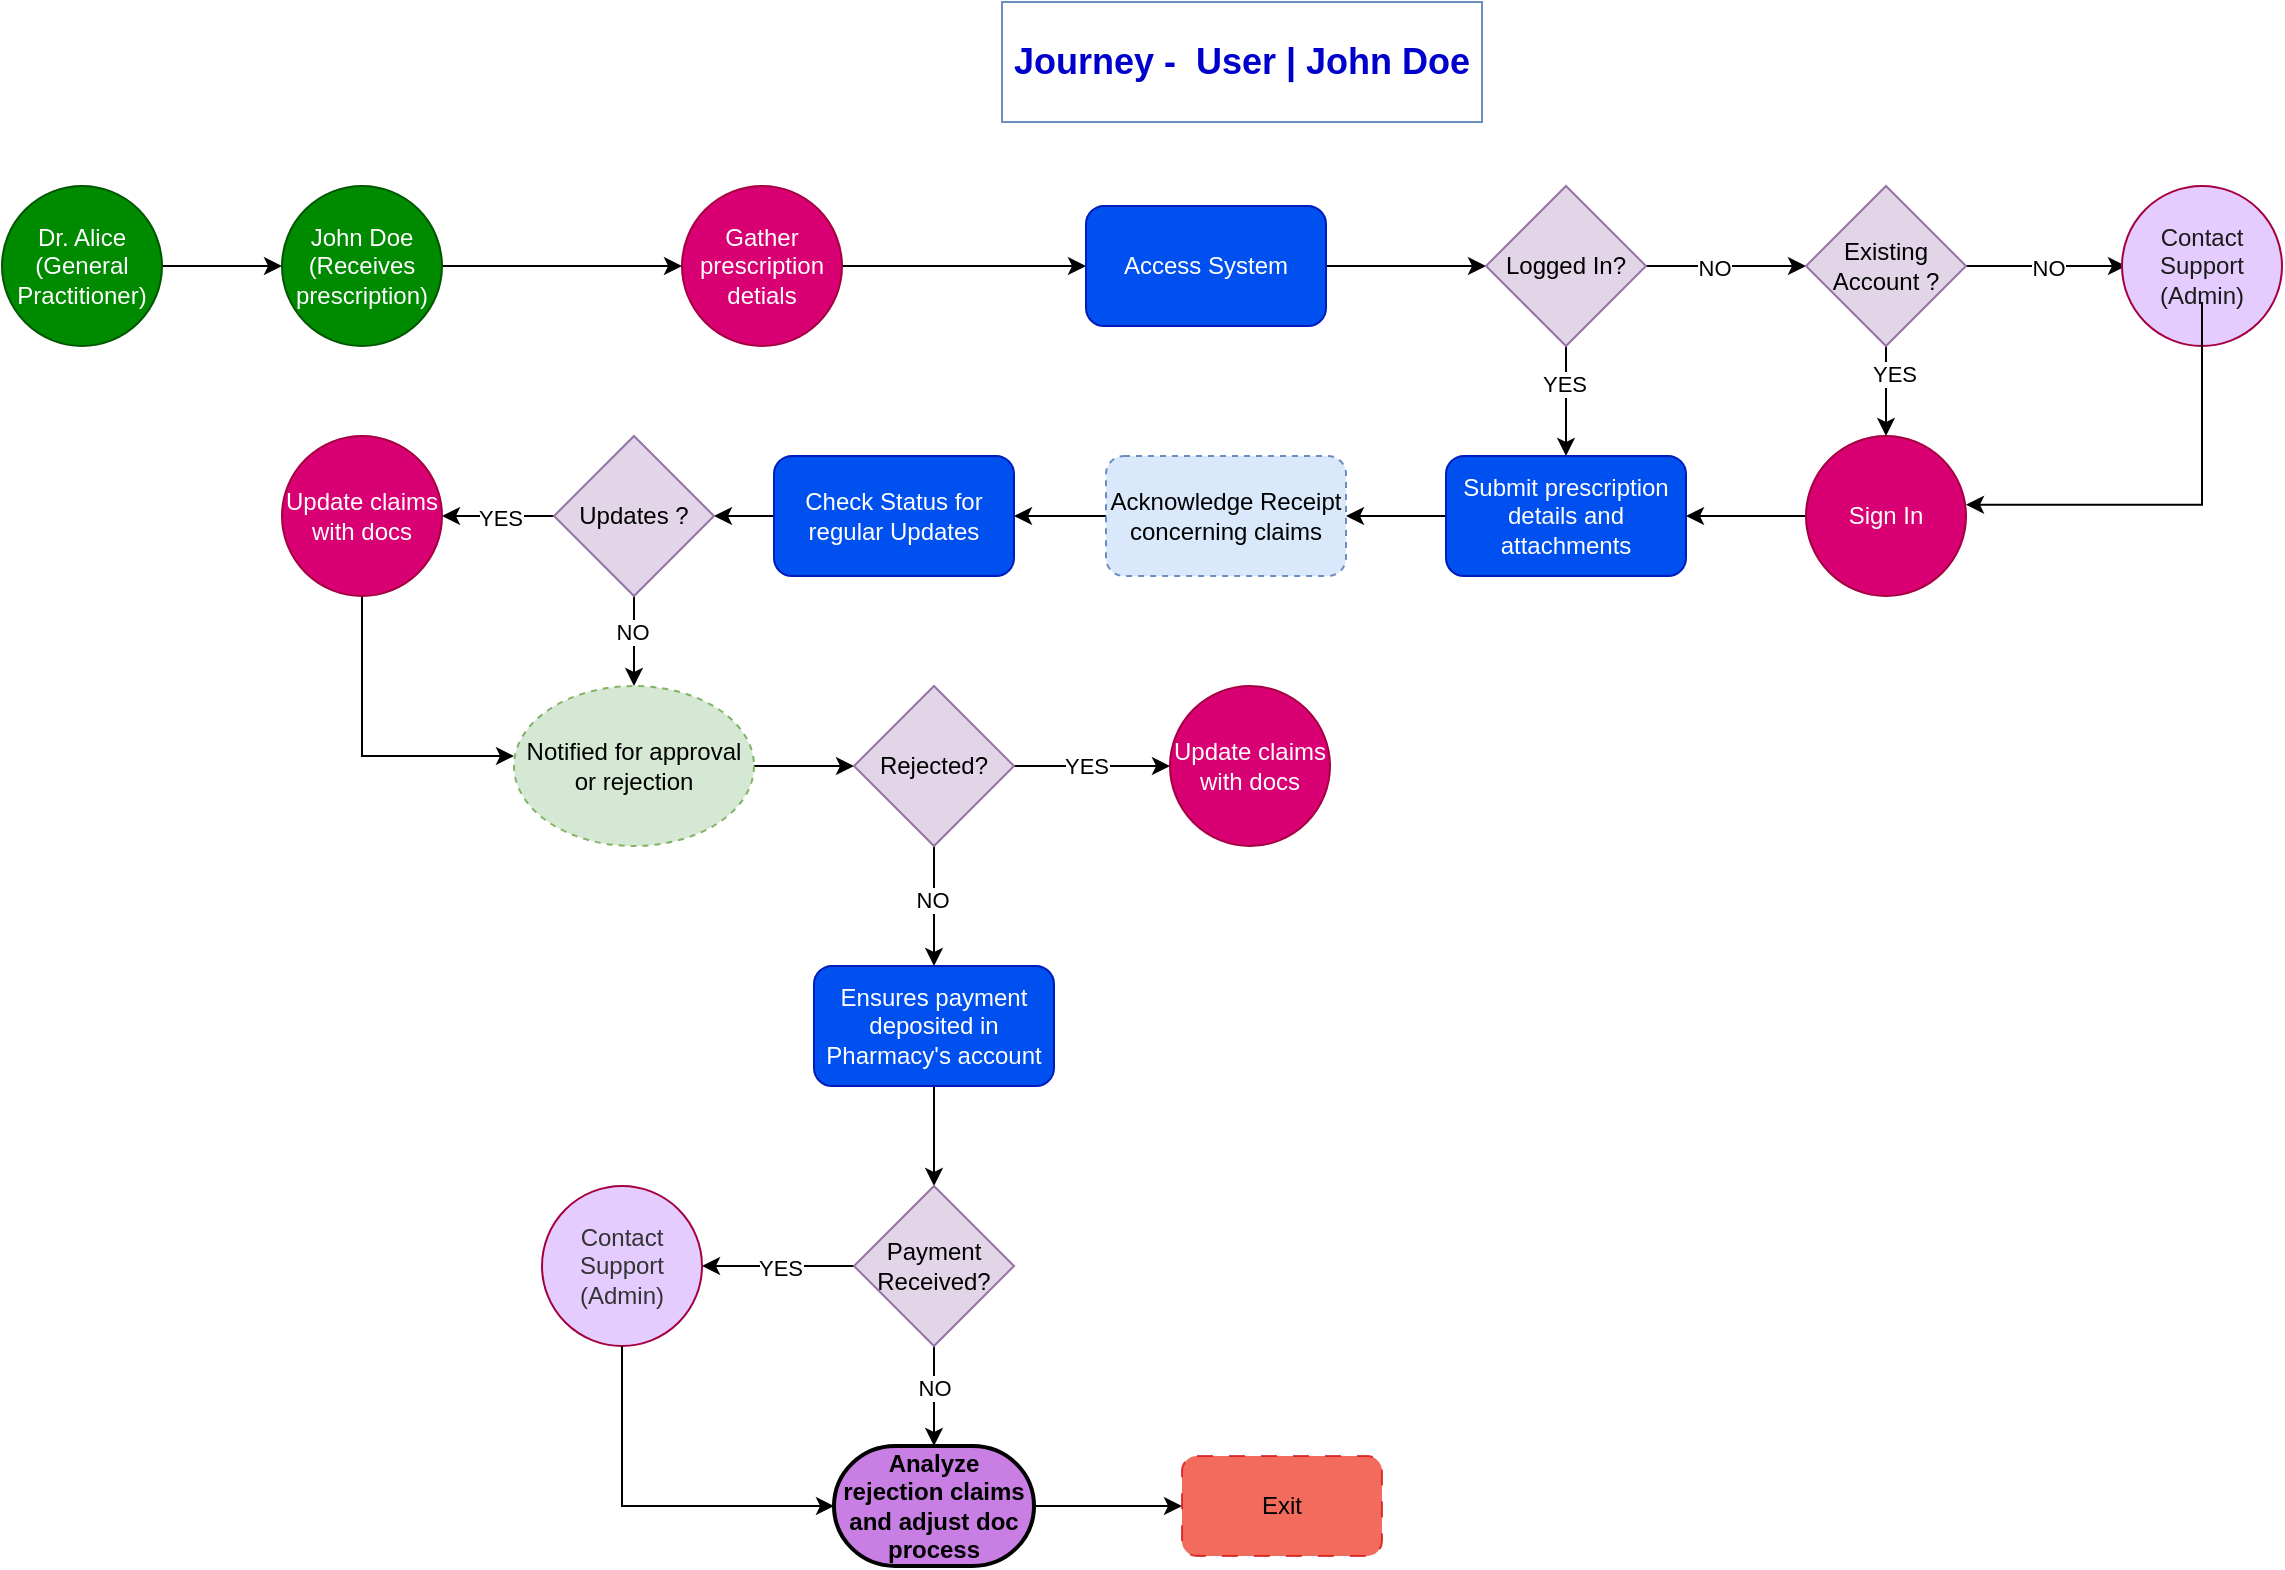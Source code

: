 <mxfile version="24.7.3" type="github">
  <diagram name="Page-1" id="c7558073-3199-34d8-9f00-42111426c3f3">
    <mxGraphModel dx="12136" dy="11700" grid="1" gridSize="10" guides="1" tooltips="1" connect="1" arrows="1" fold="1" page="1" pageScale="1" pageWidth="1169" pageHeight="827" background="none" math="0" shadow="0">
      <root>
        <mxCell id="0" />
        <mxCell id="1" parent="0" />
        <mxCell id="X9ass70m3cK7fkNfl3eS-96" value="&lt;b&gt;&lt;font style=&quot;font-size: 18px;&quot; color=&quot;#0000cc&quot;&gt;Journey -&amp;nbsp; User | John Doe&lt;/font&gt;&lt;/b&gt;" style="text;html=1;align=center;verticalAlign=middle;whiteSpace=wrap;rounded=0;fillColor=none;strokeColor=#6c8ebf;" parent="1" vertex="1">
          <mxGeometry x="-10000" y="-10732" width="240" height="60" as="geometry" />
        </mxCell>
        <mxCell id="weAqaZ1hDL-OeumKPV3R-59" value="" style="edgeStyle=orthogonalEdgeStyle;rounded=0;orthogonalLoop=1;jettySize=auto;html=1;" edge="1" parent="1" source="weAqaZ1hDL-OeumKPV3R-1" target="X9ass70m3cK7fkNfl3eS-97">
          <mxGeometry relative="1" as="geometry" />
        </mxCell>
        <mxCell id="weAqaZ1hDL-OeumKPV3R-1" value="&lt;div style=&quot;&quot;&gt;&lt;span style=&quot;background-color: initial;&quot;&gt;Dr. Alice (General Practitioner)&lt;/span&gt;&lt;/div&gt;" style="ellipse;whiteSpace=wrap;html=1;aspect=fixed;fillColor=#008a00;strokeColor=#005700;fontColor=#ffffff;align=center;" vertex="1" parent="1">
          <mxGeometry x="-10500" y="-10640" width="80" height="80" as="geometry" />
        </mxCell>
        <mxCell id="weAqaZ1hDL-OeumKPV3R-17" value="" style="edgeStyle=orthogonalEdgeStyle;rounded=0;orthogonalLoop=1;jettySize=auto;html=1;" edge="1" parent="1" source="weAqaZ1hDL-OeumKPV3R-3" target="weAqaZ1hDL-OeumKPV3R-4">
          <mxGeometry relative="1" as="geometry" />
        </mxCell>
        <mxCell id="weAqaZ1hDL-OeumKPV3R-3" value="Gather prescription detials" style="ellipse;whiteSpace=wrap;html=1;aspect=fixed;fillColor=#d80073;strokeColor=#A50040;fontColor=#ffffff;" vertex="1" parent="1">
          <mxGeometry x="-10160" y="-10640" width="80" height="80" as="geometry" />
        </mxCell>
        <mxCell id="weAqaZ1hDL-OeumKPV3R-18" value="" style="edgeStyle=orthogonalEdgeStyle;rounded=0;orthogonalLoop=1;jettySize=auto;html=1;" edge="1" parent="1" source="weAqaZ1hDL-OeumKPV3R-4" target="weAqaZ1hDL-OeumKPV3R-5">
          <mxGeometry relative="1" as="geometry" />
        </mxCell>
        <mxCell id="weAqaZ1hDL-OeumKPV3R-4" value="Access System" style="rounded=1;whiteSpace=wrap;html=1;fillColor=#0050ef;fontColor=#ffffff;strokeColor=#001DBC;" vertex="1" parent="1">
          <mxGeometry x="-9958" y="-10630" width="120" height="60" as="geometry" />
        </mxCell>
        <mxCell id="weAqaZ1hDL-OeumKPV3R-19" value="" style="edgeStyle=orthogonalEdgeStyle;rounded=0;orthogonalLoop=1;jettySize=auto;html=1;" edge="1" parent="1" source="weAqaZ1hDL-OeumKPV3R-5" target="weAqaZ1hDL-OeumKPV3R-6">
          <mxGeometry relative="1" as="geometry" />
        </mxCell>
        <mxCell id="weAqaZ1hDL-OeumKPV3R-23" value="NO" style="edgeLabel;html=1;align=center;verticalAlign=middle;resizable=0;points=[];" vertex="1" connectable="0" parent="weAqaZ1hDL-OeumKPV3R-19">
          <mxGeometry x="-0.171" y="-1" relative="1" as="geometry">
            <mxPoint x="1" as="offset" />
          </mxGeometry>
        </mxCell>
        <mxCell id="weAqaZ1hDL-OeumKPV3R-30" value="" style="edgeStyle=orthogonalEdgeStyle;rounded=0;orthogonalLoop=1;jettySize=auto;html=1;" edge="1" parent="1" source="weAqaZ1hDL-OeumKPV3R-5" target="weAqaZ1hDL-OeumKPV3R-9">
          <mxGeometry relative="1" as="geometry" />
        </mxCell>
        <mxCell id="weAqaZ1hDL-OeumKPV3R-44" value="YES" style="edgeLabel;html=1;align=center;verticalAlign=middle;resizable=0;points=[];" vertex="1" connectable="0" parent="weAqaZ1hDL-OeumKPV3R-30">
          <mxGeometry x="-0.308" y="-1" relative="1" as="geometry">
            <mxPoint as="offset" />
          </mxGeometry>
        </mxCell>
        <mxCell id="weAqaZ1hDL-OeumKPV3R-5" value="Logged In?" style="rhombus;whiteSpace=wrap;html=1;fillColor=#e1d5e7;strokeColor=#9673a6;" vertex="1" parent="1">
          <mxGeometry x="-9758" y="-10640" width="80" height="80" as="geometry" />
        </mxCell>
        <mxCell id="weAqaZ1hDL-OeumKPV3R-20" value="" style="edgeStyle=orthogonalEdgeStyle;rounded=0;orthogonalLoop=1;jettySize=auto;html=1;" edge="1" parent="1" source="weAqaZ1hDL-OeumKPV3R-6">
          <mxGeometry relative="1" as="geometry">
            <mxPoint x="-9438" y="-10600" as="targetPoint" />
          </mxGeometry>
        </mxCell>
        <mxCell id="weAqaZ1hDL-OeumKPV3R-24" value="NO" style="edgeLabel;html=1;align=center;verticalAlign=middle;resizable=0;points=[];" vertex="1" connectable="0" parent="weAqaZ1hDL-OeumKPV3R-20">
          <mxGeometry x="0.04" relative="1" as="geometry">
            <mxPoint x="-1" as="offset" />
          </mxGeometry>
        </mxCell>
        <mxCell id="weAqaZ1hDL-OeumKPV3R-27" value="" style="edgeStyle=orthogonalEdgeStyle;rounded=0;orthogonalLoop=1;jettySize=auto;html=1;" edge="1" parent="1" source="weAqaZ1hDL-OeumKPV3R-6" target="weAqaZ1hDL-OeumKPV3R-8">
          <mxGeometry relative="1" as="geometry" />
        </mxCell>
        <mxCell id="weAqaZ1hDL-OeumKPV3R-45" value="YES" style="edgeLabel;html=1;align=center;verticalAlign=middle;resizable=0;points=[];" vertex="1" connectable="0" parent="weAqaZ1hDL-OeumKPV3R-27">
          <mxGeometry x="-0.368" y="4" relative="1" as="geometry">
            <mxPoint as="offset" />
          </mxGeometry>
        </mxCell>
        <mxCell id="weAqaZ1hDL-OeumKPV3R-6" value="Existing Account ?" style="rhombus;whiteSpace=wrap;html=1;fillColor=#e1d5e7;strokeColor=#9673a6;" vertex="1" parent="1">
          <mxGeometry x="-9598" y="-10640" width="80" height="80" as="geometry" />
        </mxCell>
        <mxCell id="weAqaZ1hDL-OeumKPV3R-7" value="&lt;font color=&quot;#1a1a1a&quot;&gt;Contact Support (Admin)&lt;/font&gt;" style="ellipse;whiteSpace=wrap;html=1;aspect=fixed;fillColor=#E5CCFF;strokeColor=#A50040;fontColor=#ffffff;" vertex="1" parent="1">
          <mxGeometry x="-9440" y="-10640" width="80" height="80" as="geometry" />
        </mxCell>
        <mxCell id="weAqaZ1hDL-OeumKPV3R-29" value="" style="edgeStyle=orthogonalEdgeStyle;rounded=0;orthogonalLoop=1;jettySize=auto;html=1;" edge="1" parent="1" source="weAqaZ1hDL-OeumKPV3R-8" target="weAqaZ1hDL-OeumKPV3R-9">
          <mxGeometry relative="1" as="geometry" />
        </mxCell>
        <mxCell id="weAqaZ1hDL-OeumKPV3R-8" value="Sign In" style="ellipse;whiteSpace=wrap;html=1;aspect=fixed;fillColor=#d80073;strokeColor=#A50040;fontColor=#ffffff;" vertex="1" parent="1">
          <mxGeometry x="-9598" y="-10515" width="80" height="80" as="geometry" />
        </mxCell>
        <mxCell id="weAqaZ1hDL-OeumKPV3R-31" value="" style="edgeStyle=orthogonalEdgeStyle;rounded=0;orthogonalLoop=1;jettySize=auto;html=1;" edge="1" parent="1" source="weAqaZ1hDL-OeumKPV3R-9" target="weAqaZ1hDL-OeumKPV3R-10">
          <mxGeometry relative="1" as="geometry" />
        </mxCell>
        <mxCell id="weAqaZ1hDL-OeumKPV3R-9" value="Submit prescription details and attachments" style="rounded=1;whiteSpace=wrap;html=1;fillColor=#0050ef;fontColor=#ffffff;strokeColor=#001DBC;" vertex="1" parent="1">
          <mxGeometry x="-9778" y="-10505" width="120" height="60" as="geometry" />
        </mxCell>
        <mxCell id="weAqaZ1hDL-OeumKPV3R-32" value="" style="edgeStyle=orthogonalEdgeStyle;rounded=0;orthogonalLoop=1;jettySize=auto;html=1;" edge="1" parent="1" source="weAqaZ1hDL-OeumKPV3R-10" target="weAqaZ1hDL-OeumKPV3R-11">
          <mxGeometry relative="1" as="geometry" />
        </mxCell>
        <mxCell id="weAqaZ1hDL-OeumKPV3R-10" value="Acknowledge Receipt concerning claims" style="rounded=1;whiteSpace=wrap;html=1;fillColor=#dae8fc;strokeColor=#6c8ebf;dashed=1;" vertex="1" parent="1">
          <mxGeometry x="-9948" y="-10505" width="120" height="60" as="geometry" />
        </mxCell>
        <mxCell id="weAqaZ1hDL-OeumKPV3R-58" value="" style="edgeStyle=orthogonalEdgeStyle;rounded=0;orthogonalLoop=1;jettySize=auto;html=1;" edge="1" parent="1" source="weAqaZ1hDL-OeumKPV3R-11" target="weAqaZ1hDL-OeumKPV3R-12">
          <mxGeometry relative="1" as="geometry" />
        </mxCell>
        <mxCell id="weAqaZ1hDL-OeumKPV3R-11" value="Check Status for regular Updates" style="rounded=1;whiteSpace=wrap;html=1;fillColor=#0050ef;fontColor=#ffffff;strokeColor=#001DBC;" vertex="1" parent="1">
          <mxGeometry x="-10114" y="-10505" width="120" height="60" as="geometry" />
        </mxCell>
        <mxCell id="weAqaZ1hDL-OeumKPV3R-61" value="" style="edgeStyle=orthogonalEdgeStyle;rounded=0;orthogonalLoop=1;jettySize=auto;html=1;" edge="1" parent="1" source="weAqaZ1hDL-OeumKPV3R-12" target="weAqaZ1hDL-OeumKPV3R-13">
          <mxGeometry relative="1" as="geometry" />
        </mxCell>
        <mxCell id="weAqaZ1hDL-OeumKPV3R-62" value="YES" style="edgeLabel;html=1;align=center;verticalAlign=middle;resizable=0;points=[];" vertex="1" connectable="0" parent="weAqaZ1hDL-OeumKPV3R-61">
          <mxGeometry x="-0.034" y="1" relative="1" as="geometry">
            <mxPoint as="offset" />
          </mxGeometry>
        </mxCell>
        <mxCell id="weAqaZ1hDL-OeumKPV3R-63" value="" style="edgeStyle=orthogonalEdgeStyle;rounded=0;orthogonalLoop=1;jettySize=auto;html=1;" edge="1" parent="1" source="weAqaZ1hDL-OeumKPV3R-12" target="weAqaZ1hDL-OeumKPV3R-14">
          <mxGeometry relative="1" as="geometry" />
        </mxCell>
        <mxCell id="weAqaZ1hDL-OeumKPV3R-64" value="NO" style="edgeLabel;html=1;align=center;verticalAlign=middle;resizable=0;points=[];" vertex="1" connectable="0" parent="weAqaZ1hDL-OeumKPV3R-63">
          <mxGeometry x="-0.202" y="-1" relative="1" as="geometry">
            <mxPoint as="offset" />
          </mxGeometry>
        </mxCell>
        <mxCell id="weAqaZ1hDL-OeumKPV3R-12" value="Updates ?" style="rhombus;whiteSpace=wrap;html=1;fillColor=#e1d5e7;strokeColor=#9673a6;" vertex="1" parent="1">
          <mxGeometry x="-10224" y="-10515" width="80" height="80" as="geometry" />
        </mxCell>
        <mxCell id="weAqaZ1hDL-OeumKPV3R-75" style="edgeStyle=orthogonalEdgeStyle;rounded=0;orthogonalLoop=1;jettySize=auto;html=1;entryX=0;entryY=0.5;entryDx=0;entryDy=0;exitX=0.5;exitY=1;exitDx=0;exitDy=0;" edge="1" parent="1" source="weAqaZ1hDL-OeumKPV3R-13">
          <mxGeometry relative="1" as="geometry">
            <mxPoint x="-10320" y="-10440" as="sourcePoint" />
            <mxPoint x="-10244" y="-10355" as="targetPoint" />
            <Array as="points">
              <mxPoint x="-10320" y="-10355" />
            </Array>
          </mxGeometry>
        </mxCell>
        <mxCell id="weAqaZ1hDL-OeumKPV3R-13" value="Update claims with docs" style="ellipse;whiteSpace=wrap;html=1;aspect=fixed;fillColor=#d80073;strokeColor=#A50040;fontColor=#ffffff;" vertex="1" parent="1">
          <mxGeometry x="-10360" y="-10515" width="80" height="80" as="geometry" />
        </mxCell>
        <mxCell id="weAqaZ1hDL-OeumKPV3R-65" value="" style="edgeStyle=orthogonalEdgeStyle;rounded=0;orthogonalLoop=1;jettySize=auto;html=1;" edge="1" parent="1" source="weAqaZ1hDL-OeumKPV3R-14" target="weAqaZ1hDL-OeumKPV3R-42">
          <mxGeometry relative="1" as="geometry" />
        </mxCell>
        <mxCell id="weAqaZ1hDL-OeumKPV3R-14" value="Notified for approval or rejection" style="ellipse;whiteSpace=wrap;html=1;fillColor=#d5e8d4;strokeColor=#82b366;dashed=1;" vertex="1" parent="1">
          <mxGeometry x="-10244" y="-10390" width="120" height="80" as="geometry" />
        </mxCell>
        <mxCell id="weAqaZ1hDL-OeumKPV3R-28" style="edgeStyle=orthogonalEdgeStyle;rounded=0;orthogonalLoop=1;jettySize=auto;html=1;entryX=1.008;entryY=0.642;entryDx=0;entryDy=0;entryPerimeter=0;exitX=0.5;exitY=1;exitDx=0;exitDy=0;" edge="1" parent="1">
          <mxGeometry relative="1" as="geometry">
            <mxPoint x="-9400" y="-10582" as="sourcePoint" />
            <mxPoint x="-9518" y="-10480.64" as="targetPoint" />
            <Array as="points">
              <mxPoint x="-9400" y="-10481" />
            </Array>
          </mxGeometry>
        </mxCell>
        <mxCell id="weAqaZ1hDL-OeumKPV3R-66" value="" style="edgeStyle=orthogonalEdgeStyle;rounded=0;orthogonalLoop=1;jettySize=auto;html=1;" edge="1" parent="1" source="weAqaZ1hDL-OeumKPV3R-42" target="weAqaZ1hDL-OeumKPV3R-47">
          <mxGeometry relative="1" as="geometry" />
        </mxCell>
        <mxCell id="weAqaZ1hDL-OeumKPV3R-67" value="NO" style="edgeLabel;html=1;align=center;verticalAlign=middle;resizable=0;points=[];" vertex="1" connectable="0" parent="weAqaZ1hDL-OeumKPV3R-66">
          <mxGeometry x="-0.112" y="-1" relative="1" as="geometry">
            <mxPoint as="offset" />
          </mxGeometry>
        </mxCell>
        <mxCell id="weAqaZ1hDL-OeumKPV3R-69" value="" style="edgeStyle=orthogonalEdgeStyle;rounded=0;orthogonalLoop=1;jettySize=auto;html=1;" edge="1" parent="1" source="weAqaZ1hDL-OeumKPV3R-42" target="weAqaZ1hDL-OeumKPV3R-68">
          <mxGeometry relative="1" as="geometry" />
        </mxCell>
        <mxCell id="weAqaZ1hDL-OeumKPV3R-70" value="YES" style="edgeLabel;html=1;align=center;verticalAlign=middle;resizable=0;points=[];" vertex="1" connectable="0" parent="weAqaZ1hDL-OeumKPV3R-69">
          <mxGeometry x="-0.071" relative="1" as="geometry">
            <mxPoint as="offset" />
          </mxGeometry>
        </mxCell>
        <mxCell id="weAqaZ1hDL-OeumKPV3R-42" value="Rejected?" style="rhombus;whiteSpace=wrap;html=1;fillColor=#e1d5e7;strokeColor=#9673a6;" vertex="1" parent="1">
          <mxGeometry x="-10074" y="-10390" width="80" height="80" as="geometry" />
        </mxCell>
        <mxCell id="weAqaZ1hDL-OeumKPV3R-71" value="" style="edgeStyle=orthogonalEdgeStyle;rounded=0;orthogonalLoop=1;jettySize=auto;html=1;" edge="1" parent="1" source="weAqaZ1hDL-OeumKPV3R-47" target="weAqaZ1hDL-OeumKPV3R-54">
          <mxGeometry relative="1" as="geometry" />
        </mxCell>
        <mxCell id="weAqaZ1hDL-OeumKPV3R-47" value="Ensures payment deposited in Pharmacy&#39;s account" style="rounded=1;whiteSpace=wrap;html=1;fillColor=#0050ef;fontColor=#ffffff;strokeColor=#001DBC;" vertex="1" parent="1">
          <mxGeometry x="-10094" y="-10250" width="120" height="60" as="geometry" />
        </mxCell>
        <mxCell id="weAqaZ1hDL-OeumKPV3R-73" value="" style="edgeStyle=orthogonalEdgeStyle;rounded=0;orthogonalLoop=1;jettySize=auto;html=1;" edge="1" parent="1" source="weAqaZ1hDL-OeumKPV3R-54" target="weAqaZ1hDL-OeumKPV3R-72">
          <mxGeometry relative="1" as="geometry" />
        </mxCell>
        <mxCell id="weAqaZ1hDL-OeumKPV3R-74" value="YES" style="edgeLabel;html=1;align=center;verticalAlign=middle;resizable=0;points=[];" vertex="1" connectable="0" parent="weAqaZ1hDL-OeumKPV3R-73">
          <mxGeometry x="-0.014" y="4" relative="1" as="geometry">
            <mxPoint y="-3" as="offset" />
          </mxGeometry>
        </mxCell>
        <mxCell id="weAqaZ1hDL-OeumKPV3R-77" value="" style="edgeStyle=orthogonalEdgeStyle;rounded=0;orthogonalLoop=1;jettySize=auto;html=1;" edge="1" parent="1" source="weAqaZ1hDL-OeumKPV3R-54" target="weAqaZ1hDL-OeumKPV3R-56">
          <mxGeometry relative="1" as="geometry" />
        </mxCell>
        <mxCell id="weAqaZ1hDL-OeumKPV3R-78" value="NO" style="edgeLabel;html=1;align=center;verticalAlign=middle;resizable=0;points=[];" vertex="1" connectable="0" parent="weAqaZ1hDL-OeumKPV3R-77">
          <mxGeometry x="-0.18" relative="1" as="geometry">
            <mxPoint as="offset" />
          </mxGeometry>
        </mxCell>
        <mxCell id="weAqaZ1hDL-OeumKPV3R-54" value="Payment Received?" style="rhombus;whiteSpace=wrap;html=1;fillColor=#e1d5e7;strokeColor=#9673a6;" vertex="1" parent="1">
          <mxGeometry x="-10074" y="-10140" width="80" height="80" as="geometry" />
        </mxCell>
        <mxCell id="weAqaZ1hDL-OeumKPV3R-79" value="" style="edgeStyle=orthogonalEdgeStyle;rounded=0;orthogonalLoop=1;jettySize=auto;html=1;" edge="1" parent="1" source="weAqaZ1hDL-OeumKPV3R-56" target="weAqaZ1hDL-OeumKPV3R-57">
          <mxGeometry relative="1" as="geometry" />
        </mxCell>
        <mxCell id="weAqaZ1hDL-OeumKPV3R-56" value="&lt;b&gt;Analyze rejection claims and adjust doc process&lt;/b&gt;" style="strokeWidth=2;html=1;shape=mxgraph.flowchart.terminator;whiteSpace=wrap;fillColor=#c87ee3;" vertex="1" parent="1">
          <mxGeometry x="-10084" y="-10010" width="100" height="60" as="geometry" />
        </mxCell>
        <mxCell id="weAqaZ1hDL-OeumKPV3R-57" value="Exit" style="rounded=1;whiteSpace=wrap;html=1;fillColor=#ef4734;strokeColor=#D71515;dashed=1;dashPattern=8 8;fillStyle=solid;gradientColor=none;opacity=80;" vertex="1" parent="1">
          <mxGeometry x="-9910" y="-10005" width="100" height="50" as="geometry" />
        </mxCell>
        <mxCell id="weAqaZ1hDL-OeumKPV3R-60" value="" style="edgeStyle=orthogonalEdgeStyle;rounded=0;orthogonalLoop=1;jettySize=auto;html=1;" edge="1" parent="1" target="X9ass70m3cK7fkNfl3eS-97">
          <mxGeometry relative="1" as="geometry">
            <mxPoint x="-10318" y="-10600" as="sourcePoint" />
            <mxPoint x="-10238" y="-10600" as="targetPoint" />
          </mxGeometry>
        </mxCell>
        <mxCell id="weAqaZ1hDL-OeumKPV3R-80" style="edgeStyle=orthogonalEdgeStyle;rounded=0;orthogonalLoop=1;jettySize=auto;html=1;entryX=0;entryY=0.5;entryDx=0;entryDy=0;" edge="1" parent="1" source="X9ass70m3cK7fkNfl3eS-97" target="weAqaZ1hDL-OeumKPV3R-3">
          <mxGeometry relative="1" as="geometry" />
        </mxCell>
        <mxCell id="X9ass70m3cK7fkNfl3eS-97" value="&lt;div style=&quot;&quot;&gt;&lt;span style=&quot;background-color: initial;&quot;&gt;John Doe (Receives prescription)&lt;/span&gt;&lt;/div&gt;" style="ellipse;whiteSpace=wrap;html=1;aspect=fixed;fillColor=#008a00;strokeColor=#005700;fontColor=#ffffff;align=center;" parent="1" vertex="1">
          <mxGeometry x="-10360" y="-10640" width="80" height="80" as="geometry" />
        </mxCell>
        <mxCell id="weAqaZ1hDL-OeumKPV3R-68" value="Update claims with docs" style="ellipse;whiteSpace=wrap;html=1;aspect=fixed;fillColor=#d80073;strokeColor=#A50040;fontColor=#ffffff;" vertex="1" parent="1">
          <mxGeometry x="-9916" y="-10390" width="80" height="80" as="geometry" />
        </mxCell>
        <mxCell id="weAqaZ1hDL-OeumKPV3R-72" value="&lt;font color=&quot;#333333&quot;&gt;Contact Support (Admin)&lt;/font&gt;" style="ellipse;whiteSpace=wrap;html=1;aspect=fixed;fillColor=#E5CCFF;strokeColor=#A50040;fontColor=#ffffff;" vertex="1" parent="1">
          <mxGeometry x="-10230" y="-10140" width="80" height="80" as="geometry" />
        </mxCell>
        <mxCell id="weAqaZ1hDL-OeumKPV3R-76" style="edgeStyle=orthogonalEdgeStyle;rounded=0;orthogonalLoop=1;jettySize=auto;html=1;entryX=0;entryY=0.5;entryDx=0;entryDy=0;entryPerimeter=0;" edge="1" parent="1" source="weAqaZ1hDL-OeumKPV3R-72" target="weAqaZ1hDL-OeumKPV3R-56">
          <mxGeometry relative="1" as="geometry">
            <Array as="points">
              <mxPoint x="-10190" y="-9980" />
            </Array>
          </mxGeometry>
        </mxCell>
      </root>
    </mxGraphModel>
  </diagram>
</mxfile>
